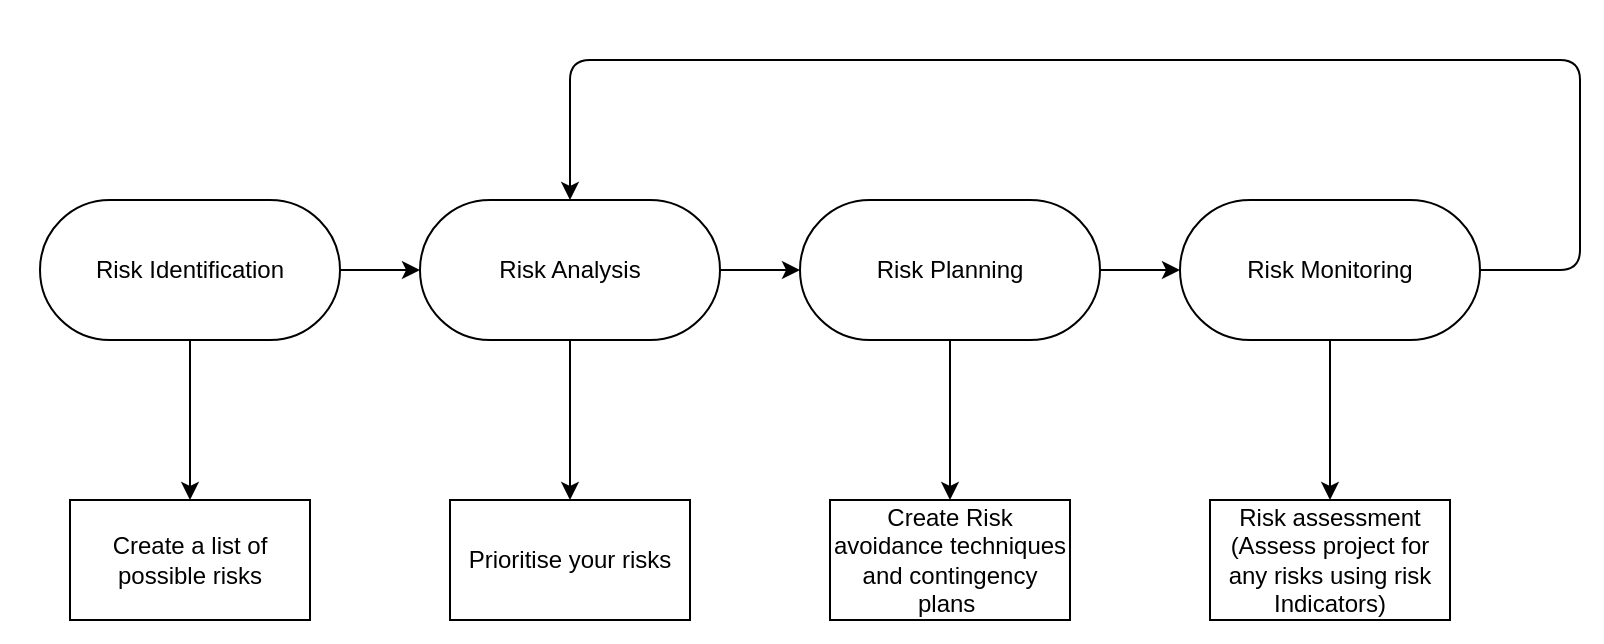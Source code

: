 <mxfile version="12.9.3" type="device"><diagram id="VJwh3D7uYL-WEKKF3eG6" name="Page-1"><mxGraphModel dx="700" dy="813" grid="1" gridSize="10" guides="1" tooltips="1" connect="1" arrows="1" fold="1" page="1" pageScale="1" pageWidth="850" pageHeight="1100" math="0" shadow="0"><root><mxCell id="0"/><mxCell id="1" parent="0"/><mxCell id="33DANQSWvYa2vCfGiKpE-2" value="Risk Identification" style="rounded=1;whiteSpace=wrap;html=1;arcSize=50;" parent="1" vertex="1"><mxGeometry x="70" y="110" width="150" height="70" as="geometry"/></mxCell><mxCell id="33DANQSWvYa2vCfGiKpE-3" value="Create a list of possible risks" style="rounded=0;whiteSpace=wrap;html=1;" parent="1" vertex="1"><mxGeometry x="85" y="260" width="120" height="60" as="geometry"/></mxCell><mxCell id="33DANQSWvYa2vCfGiKpE-4" value="Risk Analysis" style="rounded=1;whiteSpace=wrap;html=1;arcSize=50;" parent="1" vertex="1"><mxGeometry x="260" y="110" width="150" height="70" as="geometry"/></mxCell><mxCell id="33DANQSWvYa2vCfGiKpE-5" value="Risk Planning" style="rounded=1;whiteSpace=wrap;html=1;arcSize=50;" parent="1" vertex="1"><mxGeometry x="450" y="110" width="150" height="70" as="geometry"/></mxCell><mxCell id="33DANQSWvYa2vCfGiKpE-6" value="Risk Monitoring" style="rounded=1;whiteSpace=wrap;html=1;arcSize=50;" parent="1" vertex="1"><mxGeometry x="640" y="110" width="150" height="70" as="geometry"/></mxCell><mxCell id="33DANQSWvYa2vCfGiKpE-7" value="Prioritise your risks" style="rounded=0;whiteSpace=wrap;html=1;" parent="1" vertex="1"><mxGeometry x="275" y="260" width="120" height="60" as="geometry"/></mxCell><mxCell id="33DANQSWvYa2vCfGiKpE-8" value="Create Risk avoidance techniques and contingency plans&amp;nbsp;" style="rounded=0;whiteSpace=wrap;html=1;" parent="1" vertex="1"><mxGeometry x="465" y="260" width="120" height="60" as="geometry"/></mxCell><mxCell id="33DANQSWvYa2vCfGiKpE-9" value="Risk assessment (Assess project for any risks using risk Indicators)" style="rounded=0;whiteSpace=wrap;html=1;" parent="1" vertex="1"><mxGeometry x="655" y="260" width="120" height="60" as="geometry"/></mxCell><mxCell id="33DANQSWvYa2vCfGiKpE-10" value="" style="endArrow=classic;html=1;exitX=1;exitY=0.5;exitDx=0;exitDy=0;entryX=0;entryY=0.5;entryDx=0;entryDy=0;" parent="1" source="33DANQSWvYa2vCfGiKpE-2" target="33DANQSWvYa2vCfGiKpE-4" edge="1"><mxGeometry width="50" height="50" relative="1" as="geometry"><mxPoint x="220" y="200" as="sourcePoint"/><mxPoint x="270" y="150" as="targetPoint"/></mxGeometry></mxCell><mxCell id="33DANQSWvYa2vCfGiKpE-11" value="" style="endArrow=classic;html=1;exitX=0.5;exitY=1;exitDx=0;exitDy=0;entryX=0.5;entryY=0;entryDx=0;entryDy=0;" parent="1" source="33DANQSWvYa2vCfGiKpE-2" target="33DANQSWvYa2vCfGiKpE-3" edge="1"><mxGeometry width="50" height="50" relative="1" as="geometry"><mxPoint x="180" y="160" as="sourcePoint"/><mxPoint x="200" y="160" as="targetPoint"/></mxGeometry></mxCell><mxCell id="33DANQSWvYa2vCfGiKpE-12" value="" style="endArrow=classic;html=1;exitX=0.5;exitY=1;exitDx=0;exitDy=0;entryX=0.5;entryY=0;entryDx=0;entryDy=0;" parent="1" source="33DANQSWvYa2vCfGiKpE-4" target="33DANQSWvYa2vCfGiKpE-7" edge="1"><mxGeometry width="50" height="50" relative="1" as="geometry"><mxPoint x="300" y="170" as="sourcePoint"/><mxPoint x="300" y="260" as="targetPoint"/></mxGeometry></mxCell><mxCell id="33DANQSWvYa2vCfGiKpE-13" value="" style="endArrow=classic;html=1;exitX=0.5;exitY=1;exitDx=0;exitDy=0;entryX=0.5;entryY=0;entryDx=0;entryDy=0;" parent="1" source="33DANQSWvYa2vCfGiKpE-5" target="33DANQSWvYa2vCfGiKpE-8" edge="1"><mxGeometry width="50" height="50" relative="1" as="geometry"><mxPoint x="420" y="170" as="sourcePoint"/><mxPoint x="420" y="260" as="targetPoint"/></mxGeometry></mxCell><mxCell id="33DANQSWvYa2vCfGiKpE-14" value="" style="endArrow=classic;html=1;exitX=0.5;exitY=1;exitDx=0;exitDy=0;entryX=0.5;entryY=0;entryDx=0;entryDy=0;" parent="1" source="33DANQSWvYa2vCfGiKpE-6" target="33DANQSWvYa2vCfGiKpE-9" edge="1"><mxGeometry width="50" height="50" relative="1" as="geometry"><mxPoint x="694.5" y="160" as="sourcePoint"/><mxPoint x="694.5" y="250" as="targetPoint"/></mxGeometry></mxCell><mxCell id="33DANQSWvYa2vCfGiKpE-15" value="" style="endArrow=classic;html=1;exitX=1;exitY=0.5;exitDx=0;exitDy=0;entryX=0;entryY=0.5;entryDx=0;entryDy=0;" parent="1" source="33DANQSWvYa2vCfGiKpE-4" target="33DANQSWvYa2vCfGiKpE-5" edge="1"><mxGeometry width="50" height="50" relative="1" as="geometry"><mxPoint x="520" y="170" as="sourcePoint"/><mxPoint x="520" y="260" as="targetPoint"/></mxGeometry></mxCell><mxCell id="33DANQSWvYa2vCfGiKpE-16" value="" style="endArrow=classic;html=1;exitX=1;exitY=0.5;exitDx=0;exitDy=0;entryX=0;entryY=0.5;entryDx=0;entryDy=0;" parent="1" source="33DANQSWvYa2vCfGiKpE-5" target="33DANQSWvYa2vCfGiKpE-6" edge="1"><mxGeometry width="50" height="50" relative="1" as="geometry"><mxPoint x="530" y="180" as="sourcePoint"/><mxPoint x="530" y="270" as="targetPoint"/></mxGeometry></mxCell><mxCell id="33DANQSWvYa2vCfGiKpE-17" value="" style="endArrow=classic;html=1;entryX=0.5;entryY=0;entryDx=0;entryDy=0;exitX=1;exitY=0.5;exitDx=0;exitDy=0;" parent="1" source="33DANQSWvYa2vCfGiKpE-6" target="33DANQSWvYa2vCfGiKpE-4" edge="1"><mxGeometry width="50" height="50" relative="1" as="geometry"><mxPoint x="840" y="180" as="sourcePoint"/><mxPoint x="540" y="280" as="targetPoint"/><Array as="points"><mxPoint x="840" y="145"/><mxPoint x="840" y="40"/><mxPoint x="335" y="40"/></Array></mxGeometry></mxCell><mxCell id="UW25MD-FL9veDtJUnvkQ-1" value="" style="endArrow=none;html=1;strokeColor=none;" edge="1" parent="1"><mxGeometry width="50" height="50" relative="1" as="geometry"><mxPoint x="50" y="330" as="sourcePoint"/><mxPoint x="850" y="330" as="targetPoint"/></mxGeometry></mxCell><mxCell id="UW25MD-FL9veDtJUnvkQ-2" value="" style="endArrow=none;html=1;fillColor=none;strokeColor=none;" edge="1" parent="1"><mxGeometry width="50" height="50" relative="1" as="geometry"><mxPoint x="50" y="330" as="sourcePoint"/><mxPoint x="50" y="10" as="targetPoint"/></mxGeometry></mxCell></root></mxGraphModel></diagram></mxfile>